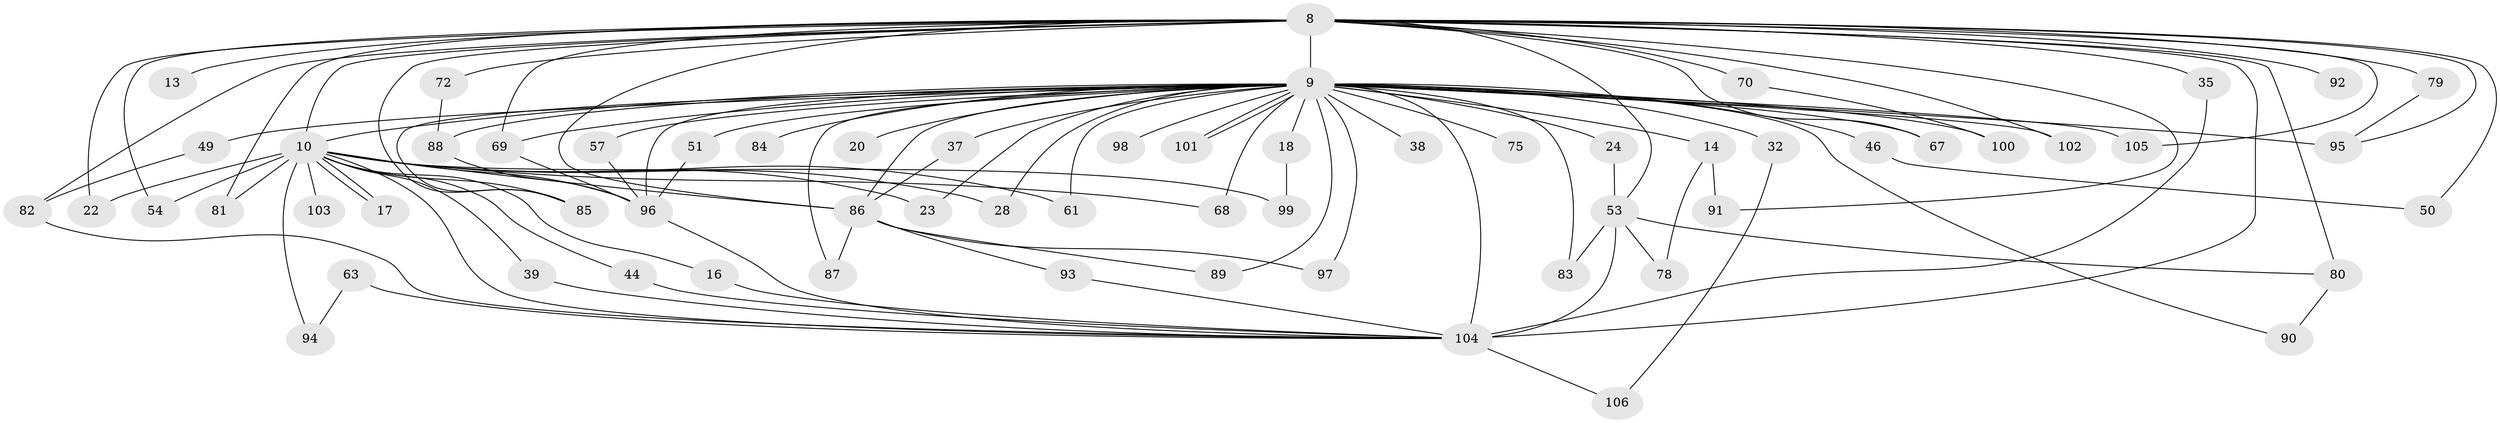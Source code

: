 // original degree distribution, {28: 0.018867924528301886, 19: 0.009433962264150943, 20: 0.018867924528301886, 21: 0.009433962264150943, 27: 0.009433962264150943, 14: 0.009433962264150943, 23: 0.009433962264150943, 22: 0.009433962264150943, 6: 0.02830188679245283, 2: 0.5754716981132075, 4: 0.07547169811320754, 3: 0.19811320754716982, 7: 0.009433962264150943, 5: 0.018867924528301886}
// Generated by graph-tools (version 1.1) at 2025/49/03/04/25 21:49:49]
// undirected, 63 vertices, 114 edges
graph export_dot {
graph [start="1"]
  node [color=gray90,style=filled];
  8 [super="+5"];
  9 [super="+3+7"];
  10 [super="+4"];
  13;
  14;
  16;
  17;
  18;
  20;
  22;
  23;
  24;
  28;
  32;
  35;
  37;
  38;
  39;
  44;
  46;
  49;
  50;
  51 [super="+29"];
  53 [super="+40"];
  54;
  57;
  61 [super="+48"];
  63;
  67;
  68 [super="+62"];
  69 [super="+64"];
  70 [super="+59"];
  72;
  75;
  78;
  79;
  80 [super="+30"];
  81;
  82 [super="+34"];
  83 [super="+43"];
  84;
  85 [super="+55+60"];
  86 [super="+25+26+42+52+41"];
  87;
  88 [super="+11+15"];
  89;
  90 [super="+71"];
  91;
  92;
  93;
  94;
  95 [super="+77+27"];
  96 [super="+36+66+74+76"];
  97;
  98;
  99;
  100;
  101;
  102;
  103;
  104 [super="+56+65+73"];
  105 [super="+58"];
  106;
  8 -- 9 [weight=8];
  8 -- 10 [weight=4];
  8 -- 35;
  8 -- 50;
  8 -- 67;
  8 -- 72;
  8 -- 81;
  8 -- 92 [weight=2];
  8 -- 70 [weight=3];
  8 -- 13;
  8 -- 79;
  8 -- 80 [weight=3];
  8 -- 22;
  8 -- 91;
  8 -- 102;
  8 -- 54;
  8 -- 86 [weight=3];
  8 -- 82 [weight=2];
  8 -- 105;
  8 -- 95;
  8 -- 69;
  8 -- 85;
  8 -- 53 [weight=2];
  8 -- 104 [weight=5];
  9 -- 10 [weight=8];
  9 -- 18 [weight=2];
  9 -- 32 [weight=2];
  9 -- 46 [weight=2];
  9 -- 61 [weight=2];
  9 -- 67;
  9 -- 75 [weight=2];
  9 -- 98 [weight=2];
  9 -- 101;
  9 -- 101;
  9 -- 69 [weight=3];
  9 -- 20 [weight=2];
  9 -- 84;
  9 -- 90 [weight=2];
  9 -- 96;
  9 -- 102;
  9 -- 51 [weight=3];
  9 -- 14 [weight=2];
  9 -- 23;
  9 -- 24;
  9 -- 28;
  9 -- 37;
  9 -- 38;
  9 -- 49;
  9 -- 57 [weight=2];
  9 -- 68 [weight=2];
  9 -- 83;
  9 -- 85 [weight=2];
  9 -- 87;
  9 -- 88 [weight=3];
  9 -- 89;
  9 -- 95 [weight=3];
  9 -- 97;
  9 -- 100;
  9 -- 105 [weight=2];
  9 -- 104 [weight=11];
  9 -- 86;
  10 -- 17;
  10 -- 17;
  10 -- 23;
  10 -- 39;
  10 -- 44;
  10 -- 54;
  10 -- 81;
  10 -- 86 [weight=4];
  10 -- 94;
  10 -- 103 [weight=2];
  10 -- 16;
  10 -- 22;
  10 -- 28;
  10 -- 99;
  10 -- 68;
  10 -- 61;
  10 -- 85 [weight=2];
  10 -- 104 [weight=4];
  10 -- 96;
  14 -- 78;
  14 -- 91;
  16 -- 104;
  18 -- 99;
  24 -- 53;
  32 -- 106;
  35 -- 104;
  37 -- 86;
  39 -- 104;
  44 -- 104;
  46 -- 50;
  49 -- 82;
  51 -- 96;
  53 -- 80;
  53 -- 83 [weight=2];
  53 -- 78;
  53 -- 104 [weight=2];
  57 -- 96;
  63 -- 94;
  63 -- 104 [weight=2];
  69 -- 96;
  70 -- 100;
  72 -- 88;
  79 -- 95;
  80 -- 90;
  82 -- 104 [weight=2];
  86 -- 97;
  86 -- 89;
  86 -- 93;
  86 -- 87;
  88 -- 96;
  93 -- 104;
  96 -- 104;
  104 -- 106;
}
